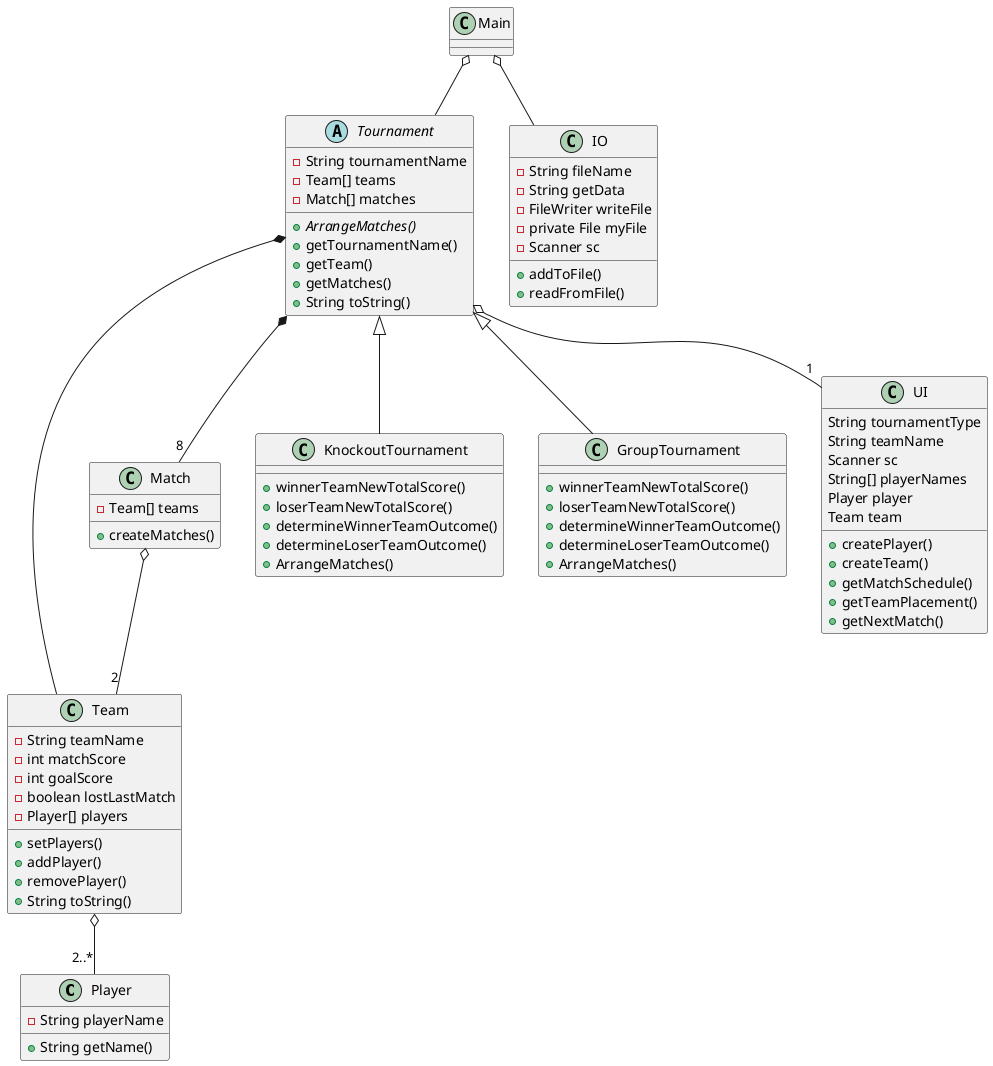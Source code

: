 @startuml
'https://plantuml.com/class-diagram

class Player {
-String playerName
+String getName()
}

class Team {
-String teamName
-int matchScore
-int goalScore
-boolean lostLastMatch
-Player[] players
+setPlayers()
+addPlayer()
+removePlayer()
+String toString()
}

class Match{
-Team[] teams
+createMatches()
}

abstract Tournament {
-String tournamentName
-Team[] teams
-Match[] matches
+{abstract}ArrangeMatches()
+getTournamentName()
+getTeam()
+getMatches()
+String toString()
}

class KnockoutTournament{
+winnerTeamNewTotalScore()
+loserTeamNewTotalScore()
+determineWinnerTeamOutcome()
+determineLoserTeamOutcome()
+ArrangeMatches()
}

class GroupTournament{
+winnerTeamNewTotalScore()
+loserTeamNewTotalScore()
+determineWinnerTeamOutcome()
+determineLoserTeamOutcome()
+ArrangeMatches()
}

class UI {
String tournamentType
String teamName
Scanner sc
String[] playerNames
Player player
Team team
+createPlayer()
+createTeam()
+getMatchSchedule()
+getTeamPlacement()
+getNextMatch()
}

class IO {
-String fileName
-String getData
-FileWriter writeFile
-private File myFile
-Scanner sc
+addToFile()
+readFromFile()
}

class Main{
}

Main o-- Tournament
Main o-- IO
Tournament o-- "1" UI
Tournament *-- "8" Match
Tournament *-- Team
Match o-- "2" Team
Team o-- "2..*" Player
Tournament <|-- KnockoutTournament
Tournament <|-- GroupTournament

@enduml